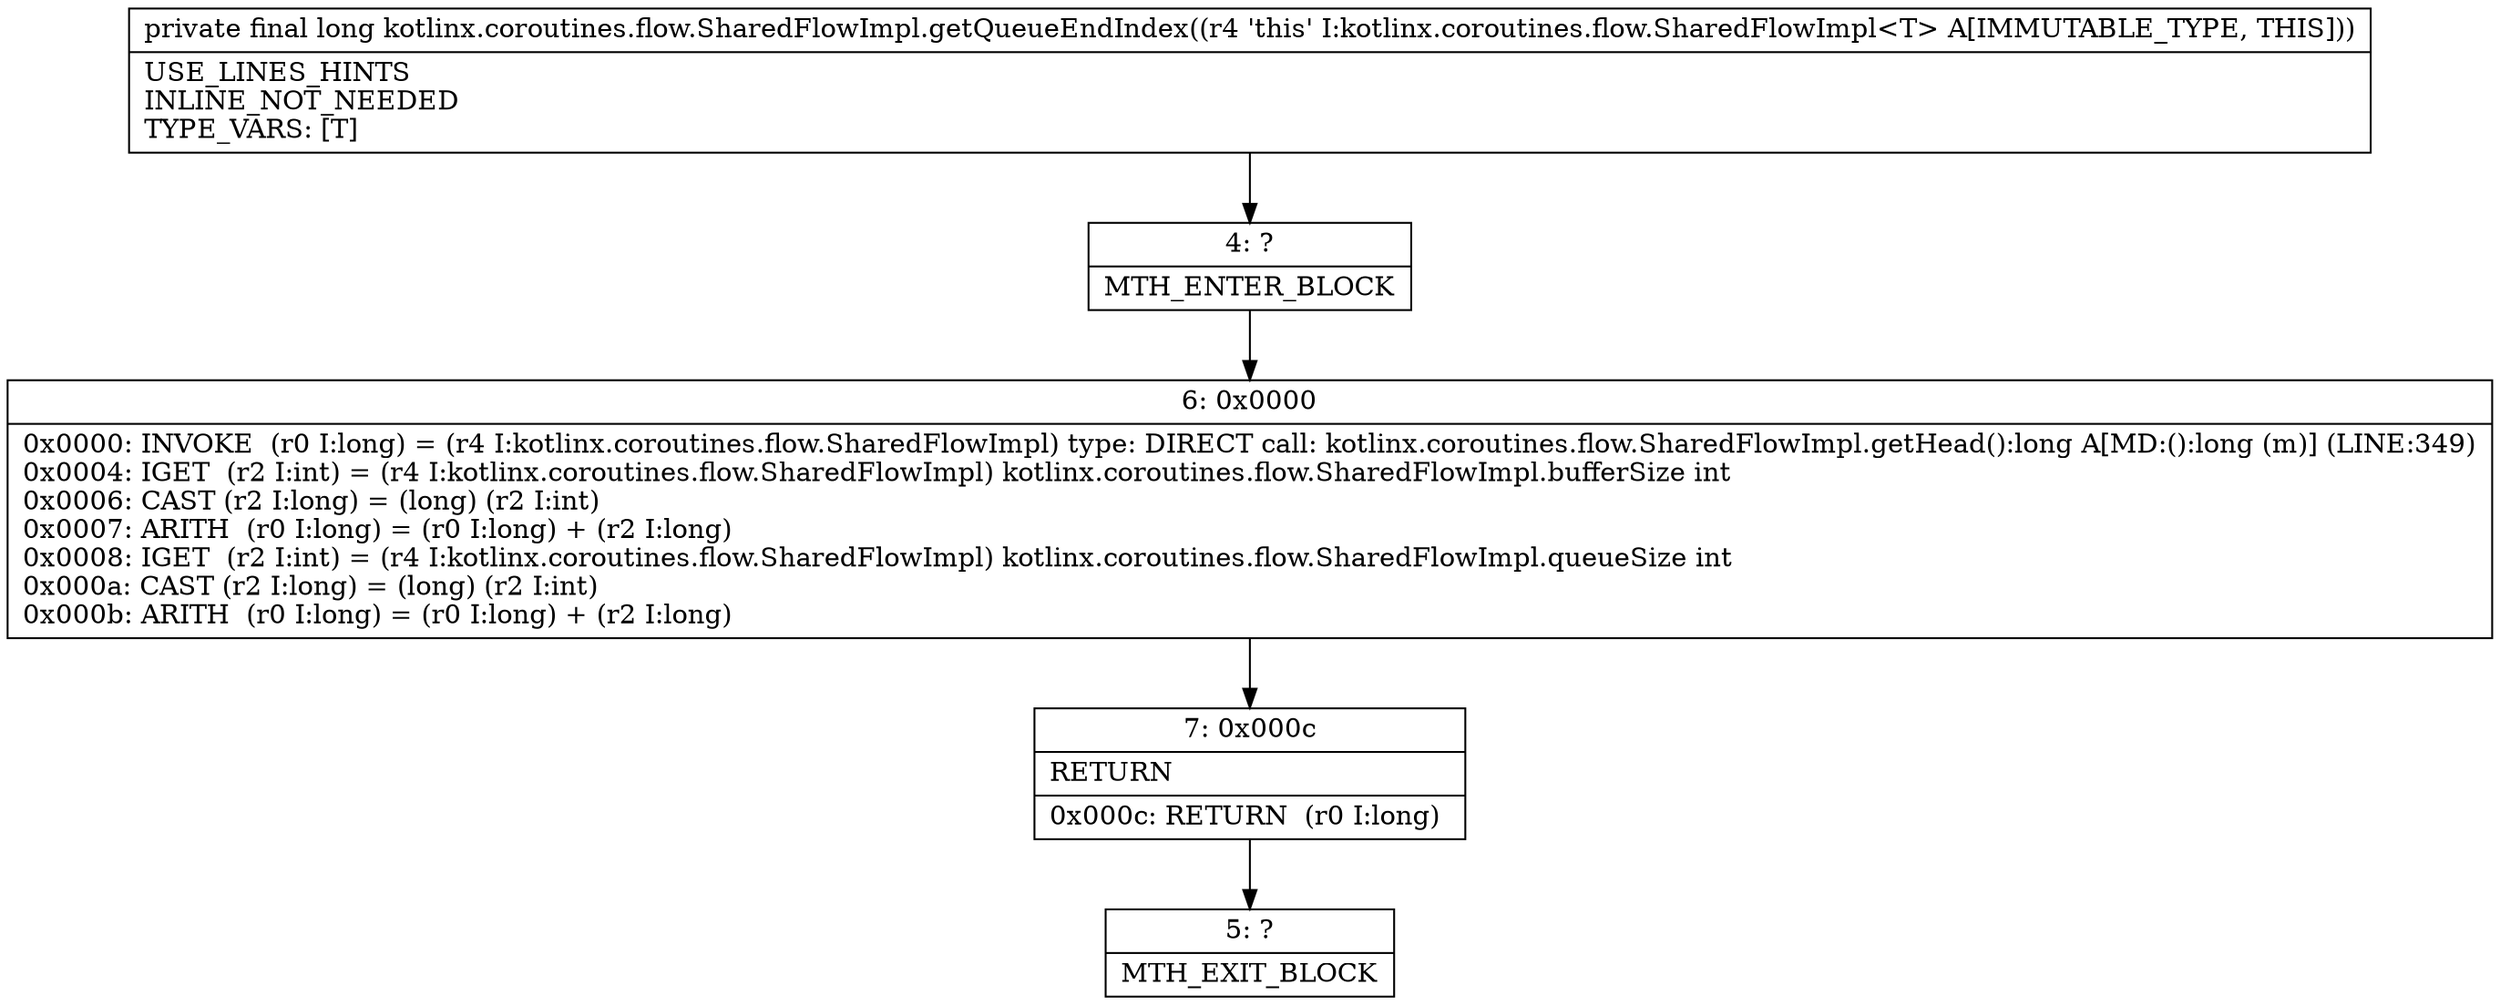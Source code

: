 digraph "CFG forkotlinx.coroutines.flow.SharedFlowImpl.getQueueEndIndex()J" {
Node_4 [shape=record,label="{4\:\ ?|MTH_ENTER_BLOCK\l}"];
Node_6 [shape=record,label="{6\:\ 0x0000|0x0000: INVOKE  (r0 I:long) = (r4 I:kotlinx.coroutines.flow.SharedFlowImpl) type: DIRECT call: kotlinx.coroutines.flow.SharedFlowImpl.getHead():long A[MD:():long (m)] (LINE:349)\l0x0004: IGET  (r2 I:int) = (r4 I:kotlinx.coroutines.flow.SharedFlowImpl) kotlinx.coroutines.flow.SharedFlowImpl.bufferSize int \l0x0006: CAST (r2 I:long) = (long) (r2 I:int) \l0x0007: ARITH  (r0 I:long) = (r0 I:long) + (r2 I:long) \l0x0008: IGET  (r2 I:int) = (r4 I:kotlinx.coroutines.flow.SharedFlowImpl) kotlinx.coroutines.flow.SharedFlowImpl.queueSize int \l0x000a: CAST (r2 I:long) = (long) (r2 I:int) \l0x000b: ARITH  (r0 I:long) = (r0 I:long) + (r2 I:long) \l}"];
Node_7 [shape=record,label="{7\:\ 0x000c|RETURN\l|0x000c: RETURN  (r0 I:long) \l}"];
Node_5 [shape=record,label="{5\:\ ?|MTH_EXIT_BLOCK\l}"];
MethodNode[shape=record,label="{private final long kotlinx.coroutines.flow.SharedFlowImpl.getQueueEndIndex((r4 'this' I:kotlinx.coroutines.flow.SharedFlowImpl\<T\> A[IMMUTABLE_TYPE, THIS]))  | USE_LINES_HINTS\lINLINE_NOT_NEEDED\lTYPE_VARS: [T]\l}"];
MethodNode -> Node_4;Node_4 -> Node_6;
Node_6 -> Node_7;
Node_7 -> Node_5;
}

